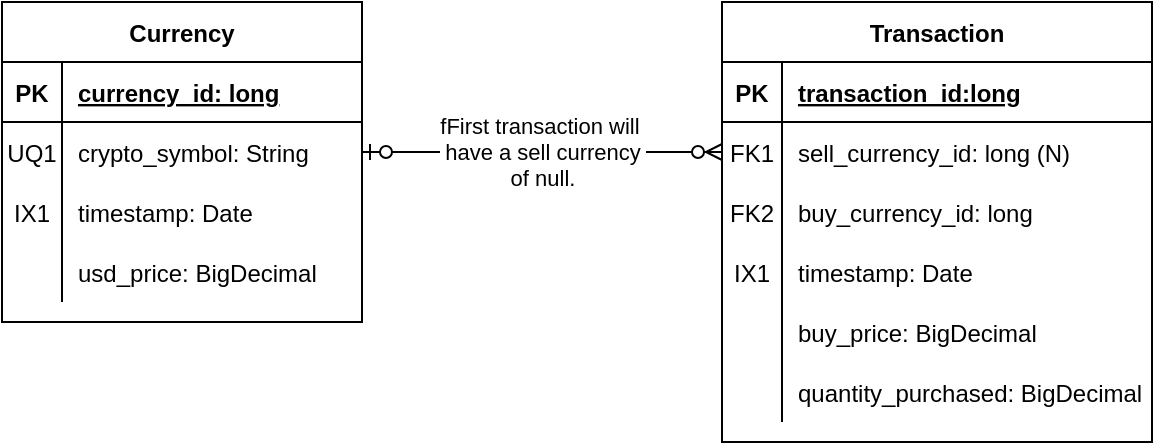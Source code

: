 <mxfile version="13.3.6" type="device"><diagram id="HQ9Av2dKfvYtWxx9xudG" name="Page-1"><mxGraphModel dx="1038" dy="556" grid="1" gridSize="10" guides="1" tooltips="1" connect="1" arrows="1" fold="1" page="1" pageScale="1" pageWidth="850" pageHeight="1100" math="0" shadow="0"><root><mxCell id="0"/><mxCell id="1" parent="0"/><mxCell id="uApzW1vx_UDbfM-F0SZE-1" value="Currency" style="shape=table;startSize=30;container=1;collapsible=1;childLayout=tableLayout;fixedRows=1;rowLines=0;fontStyle=1;align=center;resizeLast=1;" parent="1" vertex="1"><mxGeometry x="40" y="40" width="180" height="160" as="geometry"/></mxCell><mxCell id="uApzW1vx_UDbfM-F0SZE-2" value="" style="shape=partialRectangle;collapsible=0;dropTarget=0;pointerEvents=0;fillColor=none;top=0;left=0;bottom=1;right=0;points=[[0,0.5],[1,0.5]];portConstraint=eastwest;" parent="uApzW1vx_UDbfM-F0SZE-1" vertex="1"><mxGeometry y="30" width="180" height="30" as="geometry"/></mxCell><mxCell id="uApzW1vx_UDbfM-F0SZE-3" value="PK" style="shape=partialRectangle;connectable=0;fillColor=none;top=0;left=0;bottom=0;right=0;fontStyle=1;overflow=hidden;" parent="uApzW1vx_UDbfM-F0SZE-2" vertex="1"><mxGeometry width="30" height="30" as="geometry"/></mxCell><mxCell id="uApzW1vx_UDbfM-F0SZE-4" value="currency_id: long" style="shape=partialRectangle;connectable=0;fillColor=none;top=0;left=0;bottom=0;right=0;align=left;spacingLeft=6;fontStyle=5;overflow=hidden;" parent="uApzW1vx_UDbfM-F0SZE-2" vertex="1"><mxGeometry x="30" width="150" height="30" as="geometry"/></mxCell><mxCell id="uApzW1vx_UDbfM-F0SZE-5" value="" style="shape=partialRectangle;collapsible=0;dropTarget=0;pointerEvents=0;fillColor=none;top=0;left=0;bottom=0;right=0;points=[[0,0.5],[1,0.5]];portConstraint=eastwest;" parent="uApzW1vx_UDbfM-F0SZE-1" vertex="1"><mxGeometry y="60" width="180" height="30" as="geometry"/></mxCell><mxCell id="uApzW1vx_UDbfM-F0SZE-6" value="UQ1" style="shape=partialRectangle;connectable=0;fillColor=none;top=0;left=0;bottom=0;right=0;editable=1;overflow=hidden;" parent="uApzW1vx_UDbfM-F0SZE-5" vertex="1"><mxGeometry width="30" height="30" as="geometry"/></mxCell><mxCell id="uApzW1vx_UDbfM-F0SZE-7" value="crypto_symbol: String" style="shape=partialRectangle;connectable=0;fillColor=none;top=0;left=0;bottom=0;right=0;align=left;spacingLeft=6;overflow=hidden;" parent="uApzW1vx_UDbfM-F0SZE-5" vertex="1"><mxGeometry x="30" width="150" height="30" as="geometry"/></mxCell><mxCell id="uApzW1vx_UDbfM-F0SZE-8" value="" style="shape=partialRectangle;collapsible=0;dropTarget=0;pointerEvents=0;fillColor=none;top=0;left=0;bottom=0;right=0;points=[[0,0.5],[1,0.5]];portConstraint=eastwest;" parent="uApzW1vx_UDbfM-F0SZE-1" vertex="1"><mxGeometry y="90" width="180" height="30" as="geometry"/></mxCell><mxCell id="uApzW1vx_UDbfM-F0SZE-9" value="IX1" style="shape=partialRectangle;connectable=0;fillColor=none;top=0;left=0;bottom=0;right=0;editable=1;overflow=hidden;" parent="uApzW1vx_UDbfM-F0SZE-8" vertex="1"><mxGeometry width="30" height="30" as="geometry"/></mxCell><mxCell id="uApzW1vx_UDbfM-F0SZE-10" value="timestamp: Date" style="shape=partialRectangle;connectable=0;fillColor=none;top=0;left=0;bottom=0;right=0;align=left;spacingLeft=6;overflow=hidden;" parent="uApzW1vx_UDbfM-F0SZE-8" vertex="1"><mxGeometry x="30" width="150" height="30" as="geometry"/></mxCell><mxCell id="uApzW1vx_UDbfM-F0SZE-11" value="" style="shape=partialRectangle;collapsible=0;dropTarget=0;pointerEvents=0;fillColor=none;top=0;left=0;bottom=0;right=0;points=[[0,0.5],[1,0.5]];portConstraint=eastwest;" parent="uApzW1vx_UDbfM-F0SZE-1" vertex="1"><mxGeometry y="120" width="180" height="30" as="geometry"/></mxCell><mxCell id="uApzW1vx_UDbfM-F0SZE-12" value="" style="shape=partialRectangle;connectable=0;fillColor=none;top=0;left=0;bottom=0;right=0;editable=1;overflow=hidden;" parent="uApzW1vx_UDbfM-F0SZE-11" vertex="1"><mxGeometry width="30" height="30" as="geometry"/></mxCell><mxCell id="uApzW1vx_UDbfM-F0SZE-13" value="usd_price: BigDecimal" style="shape=partialRectangle;connectable=0;fillColor=none;top=0;left=0;bottom=0;right=0;align=left;spacingLeft=6;overflow=hidden;" parent="uApzW1vx_UDbfM-F0SZE-11" vertex="1"><mxGeometry x="30" width="150" height="30" as="geometry"/></mxCell><mxCell id="uApzW1vx_UDbfM-F0SZE-34" value="fFirst transaction will&amp;nbsp;&lt;br&gt;have a sell currency&lt;br&gt;of null." style="edgeStyle=orthogonalEdgeStyle;rounded=0;orthogonalLoop=1;jettySize=auto;html=1;entryX=0;entryY=0.5;entryDx=0;entryDy=0;startArrow=ERzeroToOne;startFill=1;endArrow=ERzeroToMany;endFill=1;" parent="1" source="uApzW1vx_UDbfM-F0SZE-5" target="uApzW1vx_UDbfM-F0SZE-18" edge="1"><mxGeometry relative="1" as="geometry"/></mxCell><mxCell id="uApzW1vx_UDbfM-F0SZE-14" value="Transaction" style="shape=table;startSize=30;container=1;collapsible=1;childLayout=tableLayout;fixedRows=1;rowLines=0;fontStyle=1;align=center;resizeLast=1;" parent="1" vertex="1"><mxGeometry x="400" y="40" width="215" height="220" as="geometry"/></mxCell><mxCell id="uApzW1vx_UDbfM-F0SZE-15" value="" style="shape=partialRectangle;collapsible=0;dropTarget=0;pointerEvents=0;fillColor=none;top=0;left=0;bottom=1;right=0;points=[[0,0.5],[1,0.5]];portConstraint=eastwest;" parent="uApzW1vx_UDbfM-F0SZE-14" vertex="1"><mxGeometry y="30" width="215" height="30" as="geometry"/></mxCell><mxCell id="uApzW1vx_UDbfM-F0SZE-16" value="PK" style="shape=partialRectangle;connectable=0;fillColor=none;top=0;left=0;bottom=0;right=0;fontStyle=1;overflow=hidden;" parent="uApzW1vx_UDbfM-F0SZE-15" vertex="1"><mxGeometry width="30" height="30" as="geometry"/></mxCell><mxCell id="uApzW1vx_UDbfM-F0SZE-17" value="transaction_id:long" style="shape=partialRectangle;connectable=0;fillColor=none;top=0;left=0;bottom=0;right=0;align=left;spacingLeft=6;fontStyle=5;overflow=hidden;" parent="uApzW1vx_UDbfM-F0SZE-15" vertex="1"><mxGeometry x="30" width="185" height="30" as="geometry"/></mxCell><mxCell id="uApzW1vx_UDbfM-F0SZE-18" value="" style="shape=partialRectangle;collapsible=0;dropTarget=0;pointerEvents=0;fillColor=none;top=0;left=0;bottom=0;right=0;points=[[0,0.5],[1,0.5]];portConstraint=eastwest;" parent="uApzW1vx_UDbfM-F0SZE-14" vertex="1"><mxGeometry y="60" width="215" height="30" as="geometry"/></mxCell><mxCell id="uApzW1vx_UDbfM-F0SZE-19" value="FK1" style="shape=partialRectangle;connectable=0;fillColor=none;top=0;left=0;bottom=0;right=0;editable=1;overflow=hidden;" parent="uApzW1vx_UDbfM-F0SZE-18" vertex="1"><mxGeometry width="30" height="30" as="geometry"/></mxCell><mxCell id="uApzW1vx_UDbfM-F0SZE-20" value="sell_currency_id: long (N)" style="shape=partialRectangle;connectable=0;fillColor=none;top=0;left=0;bottom=0;right=0;align=left;spacingLeft=6;overflow=hidden;" parent="uApzW1vx_UDbfM-F0SZE-18" vertex="1"><mxGeometry x="30" width="185" height="30" as="geometry"/></mxCell><mxCell id="uApzW1vx_UDbfM-F0SZE-21" value="" style="shape=partialRectangle;collapsible=0;dropTarget=0;pointerEvents=0;fillColor=none;top=0;left=0;bottom=0;right=0;points=[[0,0.5],[1,0.5]];portConstraint=eastwest;" parent="uApzW1vx_UDbfM-F0SZE-14" vertex="1"><mxGeometry y="90" width="215" height="30" as="geometry"/></mxCell><mxCell id="uApzW1vx_UDbfM-F0SZE-22" value="FK2" style="shape=partialRectangle;connectable=0;fillColor=none;top=0;left=0;bottom=0;right=0;editable=1;overflow=hidden;" parent="uApzW1vx_UDbfM-F0SZE-21" vertex="1"><mxGeometry width="30" height="30" as="geometry"/></mxCell><mxCell id="uApzW1vx_UDbfM-F0SZE-23" value="buy_currency_id: long " style="shape=partialRectangle;connectable=0;fillColor=none;top=0;left=0;bottom=0;right=0;align=left;spacingLeft=6;overflow=hidden;" parent="uApzW1vx_UDbfM-F0SZE-21" vertex="1"><mxGeometry x="30" width="185" height="30" as="geometry"/></mxCell><mxCell id="uApzW1vx_UDbfM-F0SZE-24" value="" style="shape=partialRectangle;collapsible=0;dropTarget=0;pointerEvents=0;fillColor=none;top=0;left=0;bottom=0;right=0;points=[[0,0.5],[1,0.5]];portConstraint=eastwest;" parent="uApzW1vx_UDbfM-F0SZE-14" vertex="1"><mxGeometry y="120" width="215" height="30" as="geometry"/></mxCell><mxCell id="uApzW1vx_UDbfM-F0SZE-25" value="IX1" style="shape=partialRectangle;connectable=0;fillColor=none;top=0;left=0;bottom=0;right=0;editable=1;overflow=hidden;" parent="uApzW1vx_UDbfM-F0SZE-24" vertex="1"><mxGeometry width="30" height="30" as="geometry"/></mxCell><mxCell id="uApzW1vx_UDbfM-F0SZE-26" value="timestamp: Date" style="shape=partialRectangle;connectable=0;fillColor=none;top=0;left=0;bottom=0;right=0;align=left;spacingLeft=6;overflow=hidden;" parent="uApzW1vx_UDbfM-F0SZE-24" vertex="1"><mxGeometry x="30" width="185" height="30" as="geometry"/></mxCell><mxCell id="uApzW1vx_UDbfM-F0SZE-27" value="" style="shape=partialRectangle;collapsible=0;dropTarget=0;pointerEvents=0;fillColor=none;top=0;left=0;bottom=0;right=0;points=[[0,0.5],[1,0.5]];portConstraint=eastwest;" parent="uApzW1vx_UDbfM-F0SZE-14" vertex="1"><mxGeometry y="150" width="215" height="30" as="geometry"/></mxCell><mxCell id="uApzW1vx_UDbfM-F0SZE-28" value="" style="shape=partialRectangle;connectable=0;fillColor=none;top=0;left=0;bottom=0;right=0;editable=1;overflow=hidden;" parent="uApzW1vx_UDbfM-F0SZE-27" vertex="1"><mxGeometry width="30" height="30" as="geometry"/></mxCell><mxCell id="uApzW1vx_UDbfM-F0SZE-29" value="buy_price: BigDecimal" style="shape=partialRectangle;connectable=0;fillColor=none;top=0;left=0;bottom=0;right=0;align=left;spacingLeft=6;overflow=hidden;" parent="uApzW1vx_UDbfM-F0SZE-27" vertex="1"><mxGeometry x="30" width="185" height="30" as="geometry"/></mxCell><mxCell id="uApzW1vx_UDbfM-F0SZE-30" value="" style="shape=partialRectangle;collapsible=0;dropTarget=0;pointerEvents=0;fillColor=none;top=0;left=0;bottom=0;right=0;points=[[0,0.5],[1,0.5]];portConstraint=eastwest;" parent="uApzW1vx_UDbfM-F0SZE-14" vertex="1"><mxGeometry y="180" width="215" height="30" as="geometry"/></mxCell><mxCell id="uApzW1vx_UDbfM-F0SZE-31" value="" style="shape=partialRectangle;connectable=0;fillColor=none;top=0;left=0;bottom=0;right=0;editable=1;overflow=hidden;" parent="uApzW1vx_UDbfM-F0SZE-30" vertex="1"><mxGeometry width="30" height="30" as="geometry"/></mxCell><mxCell id="uApzW1vx_UDbfM-F0SZE-32" value="quantity_purchased: BigDecimal" style="shape=partialRectangle;connectable=0;fillColor=none;top=0;left=0;bottom=0;right=0;align=left;spacingLeft=6;overflow=hidden;" parent="uApzW1vx_UDbfM-F0SZE-30" vertex="1"><mxGeometry x="30" width="185" height="30" as="geometry"/></mxCell></root></mxGraphModel></diagram></mxfile>